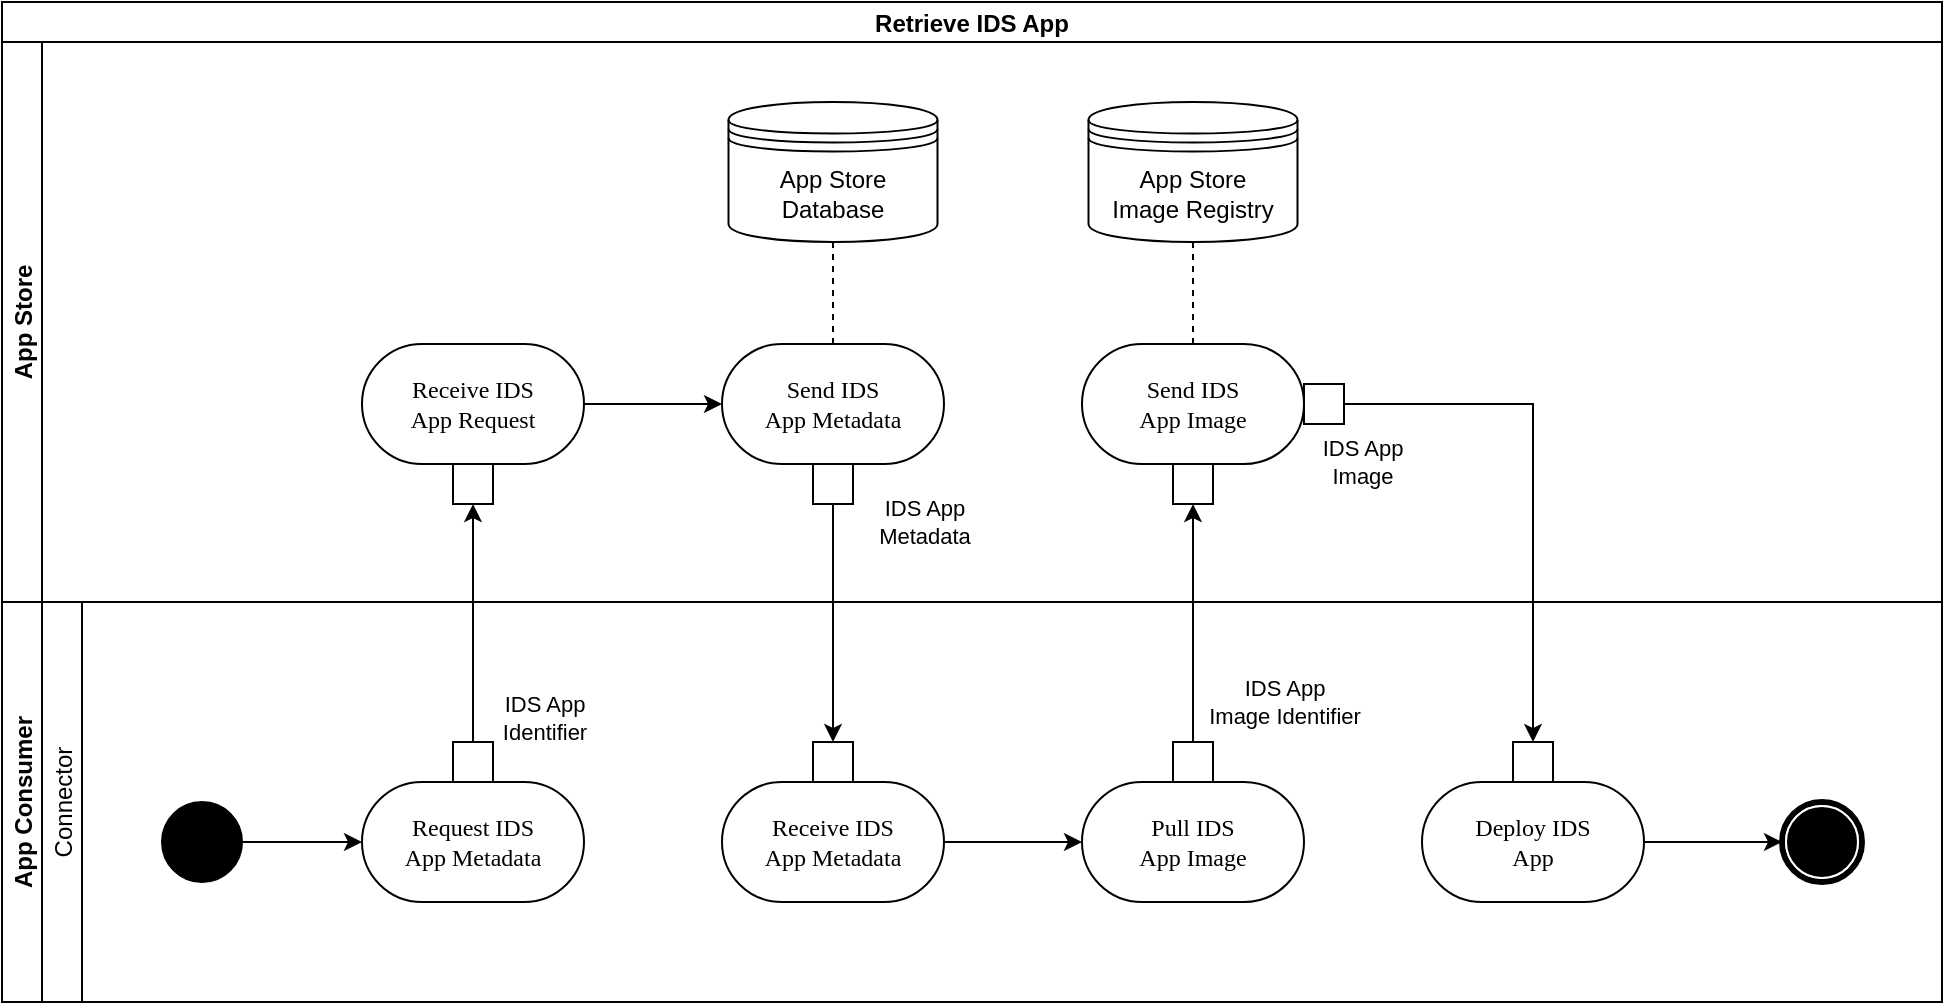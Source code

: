 <mxfile version="17.5.0" type="google"><diagram id="WKf5aEa63bBznFMZ7QdR" name="Page-2"><mxGraphModel grid="1" page="1" gridSize="10" guides="1" tooltips="1" connect="1" arrows="1" fold="1" pageScale="1" pageWidth="827" pageHeight="1169" math="0" shadow="0"><root><mxCell id="0"/><mxCell id="1" parent="0"/><mxCell id="fySqEJi2-DSzihVXjgBo-1" value="Retrieve IDS App" style="swimlane;childLayout=stackLayout;resizeParent=1;resizeParentMax=0;horizontal=1;startSize=20;horizontalStack=0;fontStyle=1" vertex="1" parent="1"><mxGeometry x="60" y="70" width="970" height="500" as="geometry"/></mxCell><mxCell id="fySqEJi2-DSzihVXjgBo-2" value="App Store" style="swimlane;startSize=20;horizontal=0;" vertex="1" parent="fySqEJi2-DSzihVXjgBo-1"><mxGeometry y="20" width="970" height="280" as="geometry"/></mxCell><mxCell id="UaziEqax8RoL-VLqUAgm-1" value="&lt;div&gt;Send IDS&lt;/div&gt;&lt;div&gt;App Image&lt;/div&gt;" style="rounded=1;whiteSpace=wrap;html=1;shadow=0;comic=0;labelBackgroundColor=none;strokeWidth=1;fontFamily=Verdana;fontSize=12;align=center;arcSize=50;" vertex="1" parent="fySqEJi2-DSzihVXjgBo-2"><mxGeometry x="540" y="151" width="111" height="60" as="geometry"/></mxCell><mxCell id="UaziEqax8RoL-VLqUAgm-2" value="" style="rounded=0;whiteSpace=wrap;html=1;strokeColor=default;" vertex="1" parent="fySqEJi2-DSzihVXjgBo-2"><mxGeometry x="585.5" y="211" width="20" height="20" as="geometry"/></mxCell><mxCell id="UaziEqax8RoL-VLqUAgm-3" value="" style="rounded=0;whiteSpace=wrap;html=1;strokeColor=default;" vertex="1" parent="fySqEJi2-DSzihVXjgBo-2"><mxGeometry x="651" y="171" width="20" height="20" as="geometry"/></mxCell><mxCell id="UaziEqax8RoL-VLqUAgm-4" style="rounded=0;orthogonalLoop=1;jettySize=auto;html=1;entryX=0.5;entryY=0;entryDx=0;entryDy=0;dashed=1;endArrow=none;endFill=0;exitX=0.5;exitY=1;exitDx=0;exitDy=0;" edge="1" parent="fySqEJi2-DSzihVXjgBo-2" source="UaziEqax8RoL-VLqUAgm-5" target="UaziEqax8RoL-VLqUAgm-1"><mxGeometry relative="1" as="geometry"><mxPoint x="560" y="80" as="sourcePoint"/><mxPoint x="355.5" y="131" as="targetPoint"/></mxGeometry></mxCell><mxCell id="UaziEqax8RoL-VLqUAgm-5" value="&lt;div&gt;App Store&lt;/div&gt;&lt;div&gt;Image Registry&lt;/div&gt;" style="shape=datastore;whiteSpace=wrap;html=1;" vertex="1" parent="fySqEJi2-DSzihVXjgBo-2"><mxGeometry x="543.25" y="30" width="104.5" height="70" as="geometry"/></mxCell><mxCell id="UaziEqax8RoL-VLqUAgm-6" value="App Store Database" style="shape=datastore;whiteSpace=wrap;html=1;" vertex="1" parent="fySqEJi2-DSzihVXjgBo-2"><mxGeometry x="363.25" y="30" width="104.5" height="70" as="geometry"/></mxCell><mxCell id="UaziEqax8RoL-VLqUAgm-7" value="&lt;div&gt;Receive IDS&lt;/div&gt;&lt;div&gt;App Request&lt;/div&gt;" style="rounded=1;whiteSpace=wrap;html=1;shadow=0;comic=0;labelBackgroundColor=none;strokeWidth=1;fontFamily=Verdana;fontSize=12;align=center;arcSize=50;" vertex="1" parent="fySqEJi2-DSzihVXjgBo-2"><mxGeometry x="180" y="151" width="111" height="60" as="geometry"/></mxCell><mxCell id="UaziEqax8RoL-VLqUAgm-8" value="&lt;div&gt;Send IDS&lt;/div&gt;&lt;div&gt;App Metadata&lt;/div&gt;" style="rounded=1;whiteSpace=wrap;html=1;shadow=0;comic=0;labelBackgroundColor=none;strokeWidth=1;fontFamily=Verdana;fontSize=12;align=center;arcSize=50;" vertex="1" parent="fySqEJi2-DSzihVXjgBo-2"><mxGeometry x="360" y="151" width="111" height="60" as="geometry"/></mxCell><mxCell id="UaziEqax8RoL-VLqUAgm-9" style="edgeStyle=orthogonalEdgeStyle;rounded=0;orthogonalLoop=1;jettySize=auto;html=1;entryX=0;entryY=0.5;entryDx=0;entryDy=0;" edge="1" parent="fySqEJi2-DSzihVXjgBo-2" source="UaziEqax8RoL-VLqUAgm-7" target="UaziEqax8RoL-VLqUAgm-8"><mxGeometry relative="1" as="geometry"/></mxCell><mxCell id="UaziEqax8RoL-VLqUAgm-10" value="" style="rounded=0;whiteSpace=wrap;html=1;strokeColor=default;" vertex="1" parent="fySqEJi2-DSzihVXjgBo-2"><mxGeometry x="225.5" y="211" width="20" height="20" as="geometry"/></mxCell><mxCell id="UaziEqax8RoL-VLqUAgm-11" value="" style="rounded=0;whiteSpace=wrap;html=1;strokeColor=default;" vertex="1" parent="fySqEJi2-DSzihVXjgBo-2"><mxGeometry x="405.5" y="211" width="20" height="20" as="geometry"/></mxCell><mxCell id="UaziEqax8RoL-VLqUAgm-12" style="rounded=0;orthogonalLoop=1;jettySize=auto;html=1;entryX=0.5;entryY=0;entryDx=0;entryDy=0;dashed=1;endArrow=none;endFill=0;exitX=0.5;exitY=1;exitDx=0;exitDy=0;" edge="1" parent="fySqEJi2-DSzihVXjgBo-2" source="UaziEqax8RoL-VLqUAgm-6" target="UaziEqax8RoL-VLqUAgm-8"><mxGeometry relative="1" as="geometry"><mxPoint x="365.5" y="70.0" as="sourcePoint"/><mxPoint x="480" y="45" as="targetPoint"/></mxGeometry></mxCell><mxCell id="fySqEJi2-DSzihVXjgBo-10" value="App Consumer" style="swimlane;startSize=20;horizontal=0;fontStyle=1" vertex="1" parent="fySqEJi2-DSzihVXjgBo-1"><mxGeometry y="300" width="970" height="200" as="geometry"/></mxCell><mxCell id="fySqEJi2-DSzihVXjgBo-11" value="Connector" style="swimlane;startSize=20;horizontal=0;fontStyle=0" vertex="1" parent="fySqEJi2-DSzihVXjgBo-10"><mxGeometry x="20" width="950" height="200" as="geometry"/></mxCell><mxCell id="sSmIDeOQfEeFK939izOb-1" value="" style="ellipse;whiteSpace=wrap;html=1;rounded=0;shadow=0;comic=0;labelBackgroundColor=none;strokeWidth=1;fillColor=#000000;fontFamily=Verdana;fontSize=12;align=center;" vertex="1" parent="fySqEJi2-DSzihVXjgBo-11"><mxGeometry x="60" y="100" width="40" height="40" as="geometry"/></mxCell><mxCell id="sSmIDeOQfEeFK939izOb-2" value="" style="edgeStyle=orthogonalEdgeStyle;rounded=0;orthogonalLoop=1;jettySize=auto;html=1;entryX=0;entryY=0.5;entryDx=0;entryDy=0;exitX=1;exitY=0.5;exitDx=0;exitDy=0;" edge="1" parent="fySqEJi2-DSzihVXjgBo-11" source="sSmIDeOQfEeFK939izOb-1" target="sSmIDeOQfEeFK939izOb-3"><mxGeometry relative="1" as="geometry"><mxPoint x="235" y="-210" as="targetPoint"/><mxPoint x="120" y="-210" as="sourcePoint"/></mxGeometry></mxCell><mxCell id="sSmIDeOQfEeFK939izOb-3" value="&lt;div&gt;Request IDS&lt;br&gt;&lt;/div&gt;&lt;div&gt;App Metadata&lt;br&gt;&lt;/div&gt;" style="rounded=1;whiteSpace=wrap;html=1;shadow=0;comic=0;labelBackgroundColor=none;strokeWidth=1;fontFamily=Verdana;fontSize=12;align=center;arcSize=50;" vertex="1" parent="fySqEJi2-DSzihVXjgBo-11"><mxGeometry x="160" y="90" width="111" height="60" as="geometry"/></mxCell><mxCell id="sSmIDeOQfEeFK939izOb-4" value="&lt;div&gt;Receive IDS&lt;/div&gt;&lt;div&gt;App Metadata&lt;br&gt;&lt;/div&gt;" style="rounded=1;whiteSpace=wrap;html=1;shadow=0;comic=0;labelBackgroundColor=none;strokeWidth=1;fontFamily=Verdana;fontSize=12;align=center;arcSize=50;" vertex="1" parent="fySqEJi2-DSzihVXjgBo-11"><mxGeometry x="340" y="90" width="111" height="60" as="geometry"/></mxCell><mxCell id="sSmIDeOQfEeFK939izOb-5" value="" style="rounded=0;whiteSpace=wrap;html=1;strokeColor=default;" vertex="1" parent="fySqEJi2-DSzihVXjgBo-11"><mxGeometry x="205.5" y="70" width="20" height="20" as="geometry"/></mxCell><mxCell id="sSmIDeOQfEeFK939izOb-6" value="" style="rounded=0;whiteSpace=wrap;html=1;strokeColor=default;" vertex="1" parent="fySqEJi2-DSzihVXjgBo-11"><mxGeometry x="385.5" y="70" width="20" height="20" as="geometry"/></mxCell><mxCell id="sSmIDeOQfEeFK939izOb-7" value="&lt;div&gt;Pull IDS&lt;/div&gt;&lt;div&gt;App Image&lt;/div&gt;" style="rounded=1;whiteSpace=wrap;html=1;shadow=0;comic=0;labelBackgroundColor=none;strokeWidth=1;fontFamily=Verdana;fontSize=12;align=center;arcSize=50;" vertex="1" parent="fySqEJi2-DSzihVXjgBo-11"><mxGeometry x="520" y="90" width="111" height="60" as="geometry"/></mxCell><mxCell id="sSmIDeOQfEeFK939izOb-8" value="" style="shape=mxgraph.bpmn.shape;html=1;verticalLabelPosition=bottom;labelBackgroundColor=#ffffff;verticalAlign=top;perimeter=ellipsePerimeter;outline=end;symbol=terminate;rounded=0;shadow=0;comic=0;strokeWidth=1;fontFamily=Verdana;fontSize=12;align=center;" vertex="1" parent="fySqEJi2-DSzihVXjgBo-11"><mxGeometry x="870" y="100" width="40" height="40" as="geometry"/></mxCell><mxCell id="sSmIDeOQfEeFK939izOb-9" style="edgeStyle=orthogonalEdgeStyle;rounded=0;orthogonalLoop=1;jettySize=auto;html=1;entryX=0;entryY=0.5;entryDx=0;entryDy=0;" edge="1" parent="fySqEJi2-DSzihVXjgBo-11" source="sSmIDeOQfEeFK939izOb-4" target="sSmIDeOQfEeFK939izOb-7"><mxGeometry relative="1" as="geometry"/></mxCell><mxCell id="sSmIDeOQfEeFK939izOb-10" style="edgeStyle=orthogonalEdgeStyle;rounded=0;orthogonalLoop=1;jettySize=auto;html=1;entryX=0;entryY=0.5;entryDx=0;entryDy=0;" edge="1" parent="fySqEJi2-DSzihVXjgBo-11" source="sSmIDeOQfEeFK939izOb-11" target="sSmIDeOQfEeFK939izOb-8"><mxGeometry relative="1" as="geometry"/></mxCell><mxCell id="sSmIDeOQfEeFK939izOb-11" value="&lt;div&gt;Deploy IDS&lt;/div&gt;&lt;div&gt;App&lt;br&gt;&lt;/div&gt;" style="rounded=1;whiteSpace=wrap;html=1;shadow=0;comic=0;labelBackgroundColor=none;strokeWidth=1;fontFamily=Verdana;fontSize=12;align=center;arcSize=50;" vertex="1" parent="fySqEJi2-DSzihVXjgBo-11"><mxGeometry x="690" y="90" width="111" height="60" as="geometry"/></mxCell><mxCell id="sSmIDeOQfEeFK939izOb-12" value="" style="rounded=0;whiteSpace=wrap;html=1;strokeColor=default;" vertex="1" parent="fySqEJi2-DSzihVXjgBo-11"><mxGeometry x="565.5" y="70" width="20" height="20" as="geometry"/></mxCell><mxCell id="sSmIDeOQfEeFK939izOb-13" value="" style="rounded=0;whiteSpace=wrap;html=1;strokeColor=default;" vertex="1" parent="fySqEJi2-DSzihVXjgBo-11"><mxGeometry x="735.5" y="70" width="20" height="20" as="geometry"/></mxCell><mxCell id="tNBASRejiBg8pWN55BOq-1" value="&lt;div&gt;IDS App&lt;/div&gt;&lt;div&gt;Identifier&lt;br&gt;&lt;/div&gt;" style="edgeStyle=none;rounded=0;orthogonalLoop=1;jettySize=auto;html=1;entryX=0.5;entryY=1;entryDx=0;entryDy=0;" edge="1" parent="fySqEJi2-DSzihVXjgBo-1" source="sSmIDeOQfEeFK939izOb-5" target="UaziEqax8RoL-VLqUAgm-10"><mxGeometry x="-0.798" y="-34" relative="1" as="geometry"><mxPoint x="1" as="offset"/></mxGeometry></mxCell><mxCell id="zz_hcItqTX17LWjMfG2s-1" value="&lt;div&gt;IDS App&lt;/div&gt;&lt;div&gt;Metadata&lt;br&gt;&lt;/div&gt;" style="edgeStyle=none;rounded=0;orthogonalLoop=1;jettySize=auto;html=1;entryX=0.5;entryY=0;entryDx=0;entryDy=0;" edge="1" parent="fySqEJi2-DSzihVXjgBo-1" source="UaziEqax8RoL-VLqUAgm-11" target="sSmIDeOQfEeFK939izOb-6"><mxGeometry x="-0.849" y="45" relative="1" as="geometry"><mxPoint as="offset"/></mxGeometry></mxCell><mxCell id="zz_hcItqTX17LWjMfG2s-2" value="&lt;div&gt;IDS App&lt;/div&gt;&lt;div&gt;Image Identifier&lt;br&gt;&lt;/div&gt;" style="edgeStyle=none;rounded=0;orthogonalLoop=1;jettySize=auto;html=1;entryX=0.5;entryY=1;entryDx=0;entryDy=0;" edge="1" parent="fySqEJi2-DSzihVXjgBo-1" source="sSmIDeOQfEeFK939izOb-12" target="UaziEqax8RoL-VLqUAgm-2"><mxGeometry x="-0.664" y="-44" relative="1" as="geometry"><mxPoint x="1" as="offset"/></mxGeometry></mxCell><mxCell id="zz_hcItqTX17LWjMfG2s-3" value="&lt;div&gt;IDS App&lt;/div&gt;&lt;div&gt;Image&lt;/div&gt;" style="edgeStyle=orthogonalEdgeStyle;rounded=0;orthogonalLoop=1;jettySize=auto;html=1;entryX=0.5;entryY=0;entryDx=0;entryDy=0;" edge="1" parent="fySqEJi2-DSzihVXjgBo-1" source="UaziEqax8RoL-VLqUAgm-3" target="sSmIDeOQfEeFK939izOb-13"><mxGeometry x="-0.932" y="-29" relative="1" as="geometry"><mxPoint as="offset"/></mxGeometry></mxCell></root></mxGraphModel></diagram></mxfile>